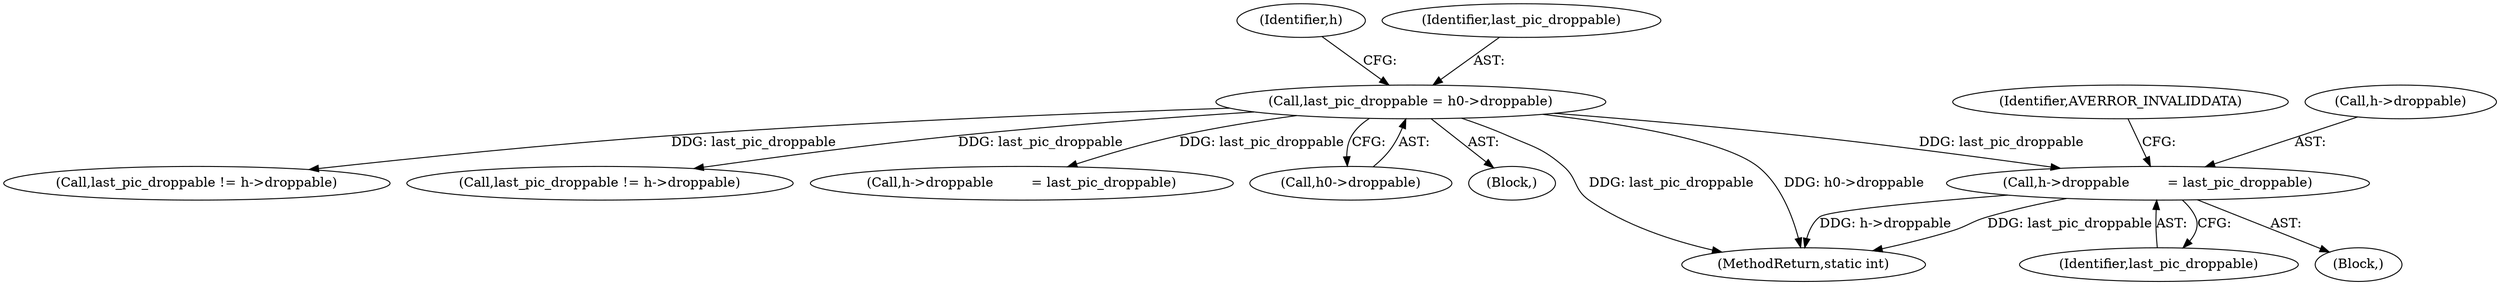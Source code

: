 digraph "0_FFmpeg_29ffeef5e73b8f41ff3a3f2242d356759c66f91f@pointer" {
"1001408" [label="(Call,h->droppable         = last_pic_droppable)"];
"1001022" [label="(Call,last_pic_droppable = h0->droppable)"];
"1001417" [label="(Call,last_pic_droppable != h->droppable)"];
"1001029" [label="(Identifier,h)"];
"1001134" [label="(Call,last_pic_droppable != h->droppable)"];
"1001408" [label="(Call,h->droppable         = last_pic_droppable)"];
"1003426" [label="(MethodReturn,static int)"];
"1001155" [label="(Call,h->droppable         = last_pic_droppable)"];
"1001022" [label="(Call,last_pic_droppable = h0->droppable)"];
"1001024" [label="(Call,h0->droppable)"];
"1001414" [label="(Identifier,AVERROR_INVALIDDATA)"];
"1001392" [label="(Block,)"];
"1001412" [label="(Identifier,last_pic_droppable)"];
"1001023" [label="(Identifier,last_pic_droppable)"];
"1001409" [label="(Call,h->droppable)"];
"1000127" [label="(Block,)"];
"1001408" -> "1001392"  [label="AST: "];
"1001408" -> "1001412"  [label="CFG: "];
"1001409" -> "1001408"  [label="AST: "];
"1001412" -> "1001408"  [label="AST: "];
"1001414" -> "1001408"  [label="CFG: "];
"1001408" -> "1003426"  [label="DDG: h->droppable"];
"1001408" -> "1003426"  [label="DDG: last_pic_droppable"];
"1001022" -> "1001408"  [label="DDG: last_pic_droppable"];
"1001022" -> "1000127"  [label="AST: "];
"1001022" -> "1001024"  [label="CFG: "];
"1001023" -> "1001022"  [label="AST: "];
"1001024" -> "1001022"  [label="AST: "];
"1001029" -> "1001022"  [label="CFG: "];
"1001022" -> "1003426"  [label="DDG: h0->droppable"];
"1001022" -> "1003426"  [label="DDG: last_pic_droppable"];
"1001022" -> "1001134"  [label="DDG: last_pic_droppable"];
"1001022" -> "1001155"  [label="DDG: last_pic_droppable"];
"1001022" -> "1001417"  [label="DDG: last_pic_droppable"];
}

